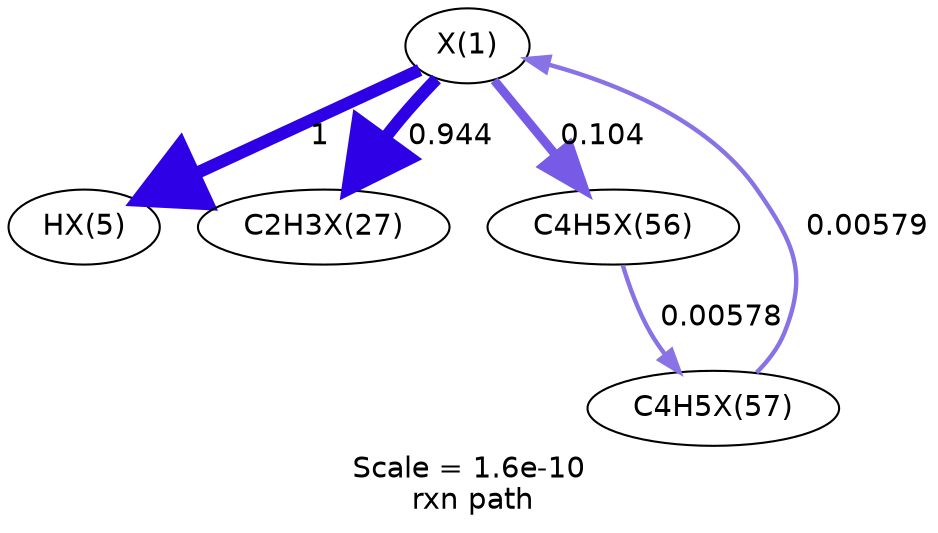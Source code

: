 digraph reaction_paths {
center=1;
s60 -> s61[fontname="Helvetica", style="setlinewidth(6)", arrowsize=3, color="0.7, 1.5, 0.9"
, label=" 1"];
s60 -> s62[fontname="Helvetica", style="setlinewidth(5.96)", arrowsize=2.98, color="0.7, 1.44, 0.9"
, label=" 0.944"];
s60 -> s73[fontname="Helvetica", style="setlinewidth(4.29)", arrowsize=2.15, color="0.7, 0.604, 0.9"
, label=" 0.104"];
s74 -> s60[fontname="Helvetica", style="setlinewidth(2.11)", arrowsize=1.06, color="0.7, 0.506, 0.9"
, label=" 0.00579"];
s73 -> s74[fontname="Helvetica", style="setlinewidth(2.11)", arrowsize=1.05, color="0.7, 0.506, 0.9"
, label=" 0.00578"];
s60 [ fontname="Helvetica", label="X(1)"];
s61 [ fontname="Helvetica", label="HX(5)"];
s62 [ fontname="Helvetica", label="C2H3X(27)"];
s73 [ fontname="Helvetica", label="C4H5X(56)"];
s74 [ fontname="Helvetica", label="C4H5X(57)"];
 label = "Scale = 1.6e-10\l rxn path";
 fontname = "Helvetica";
}
